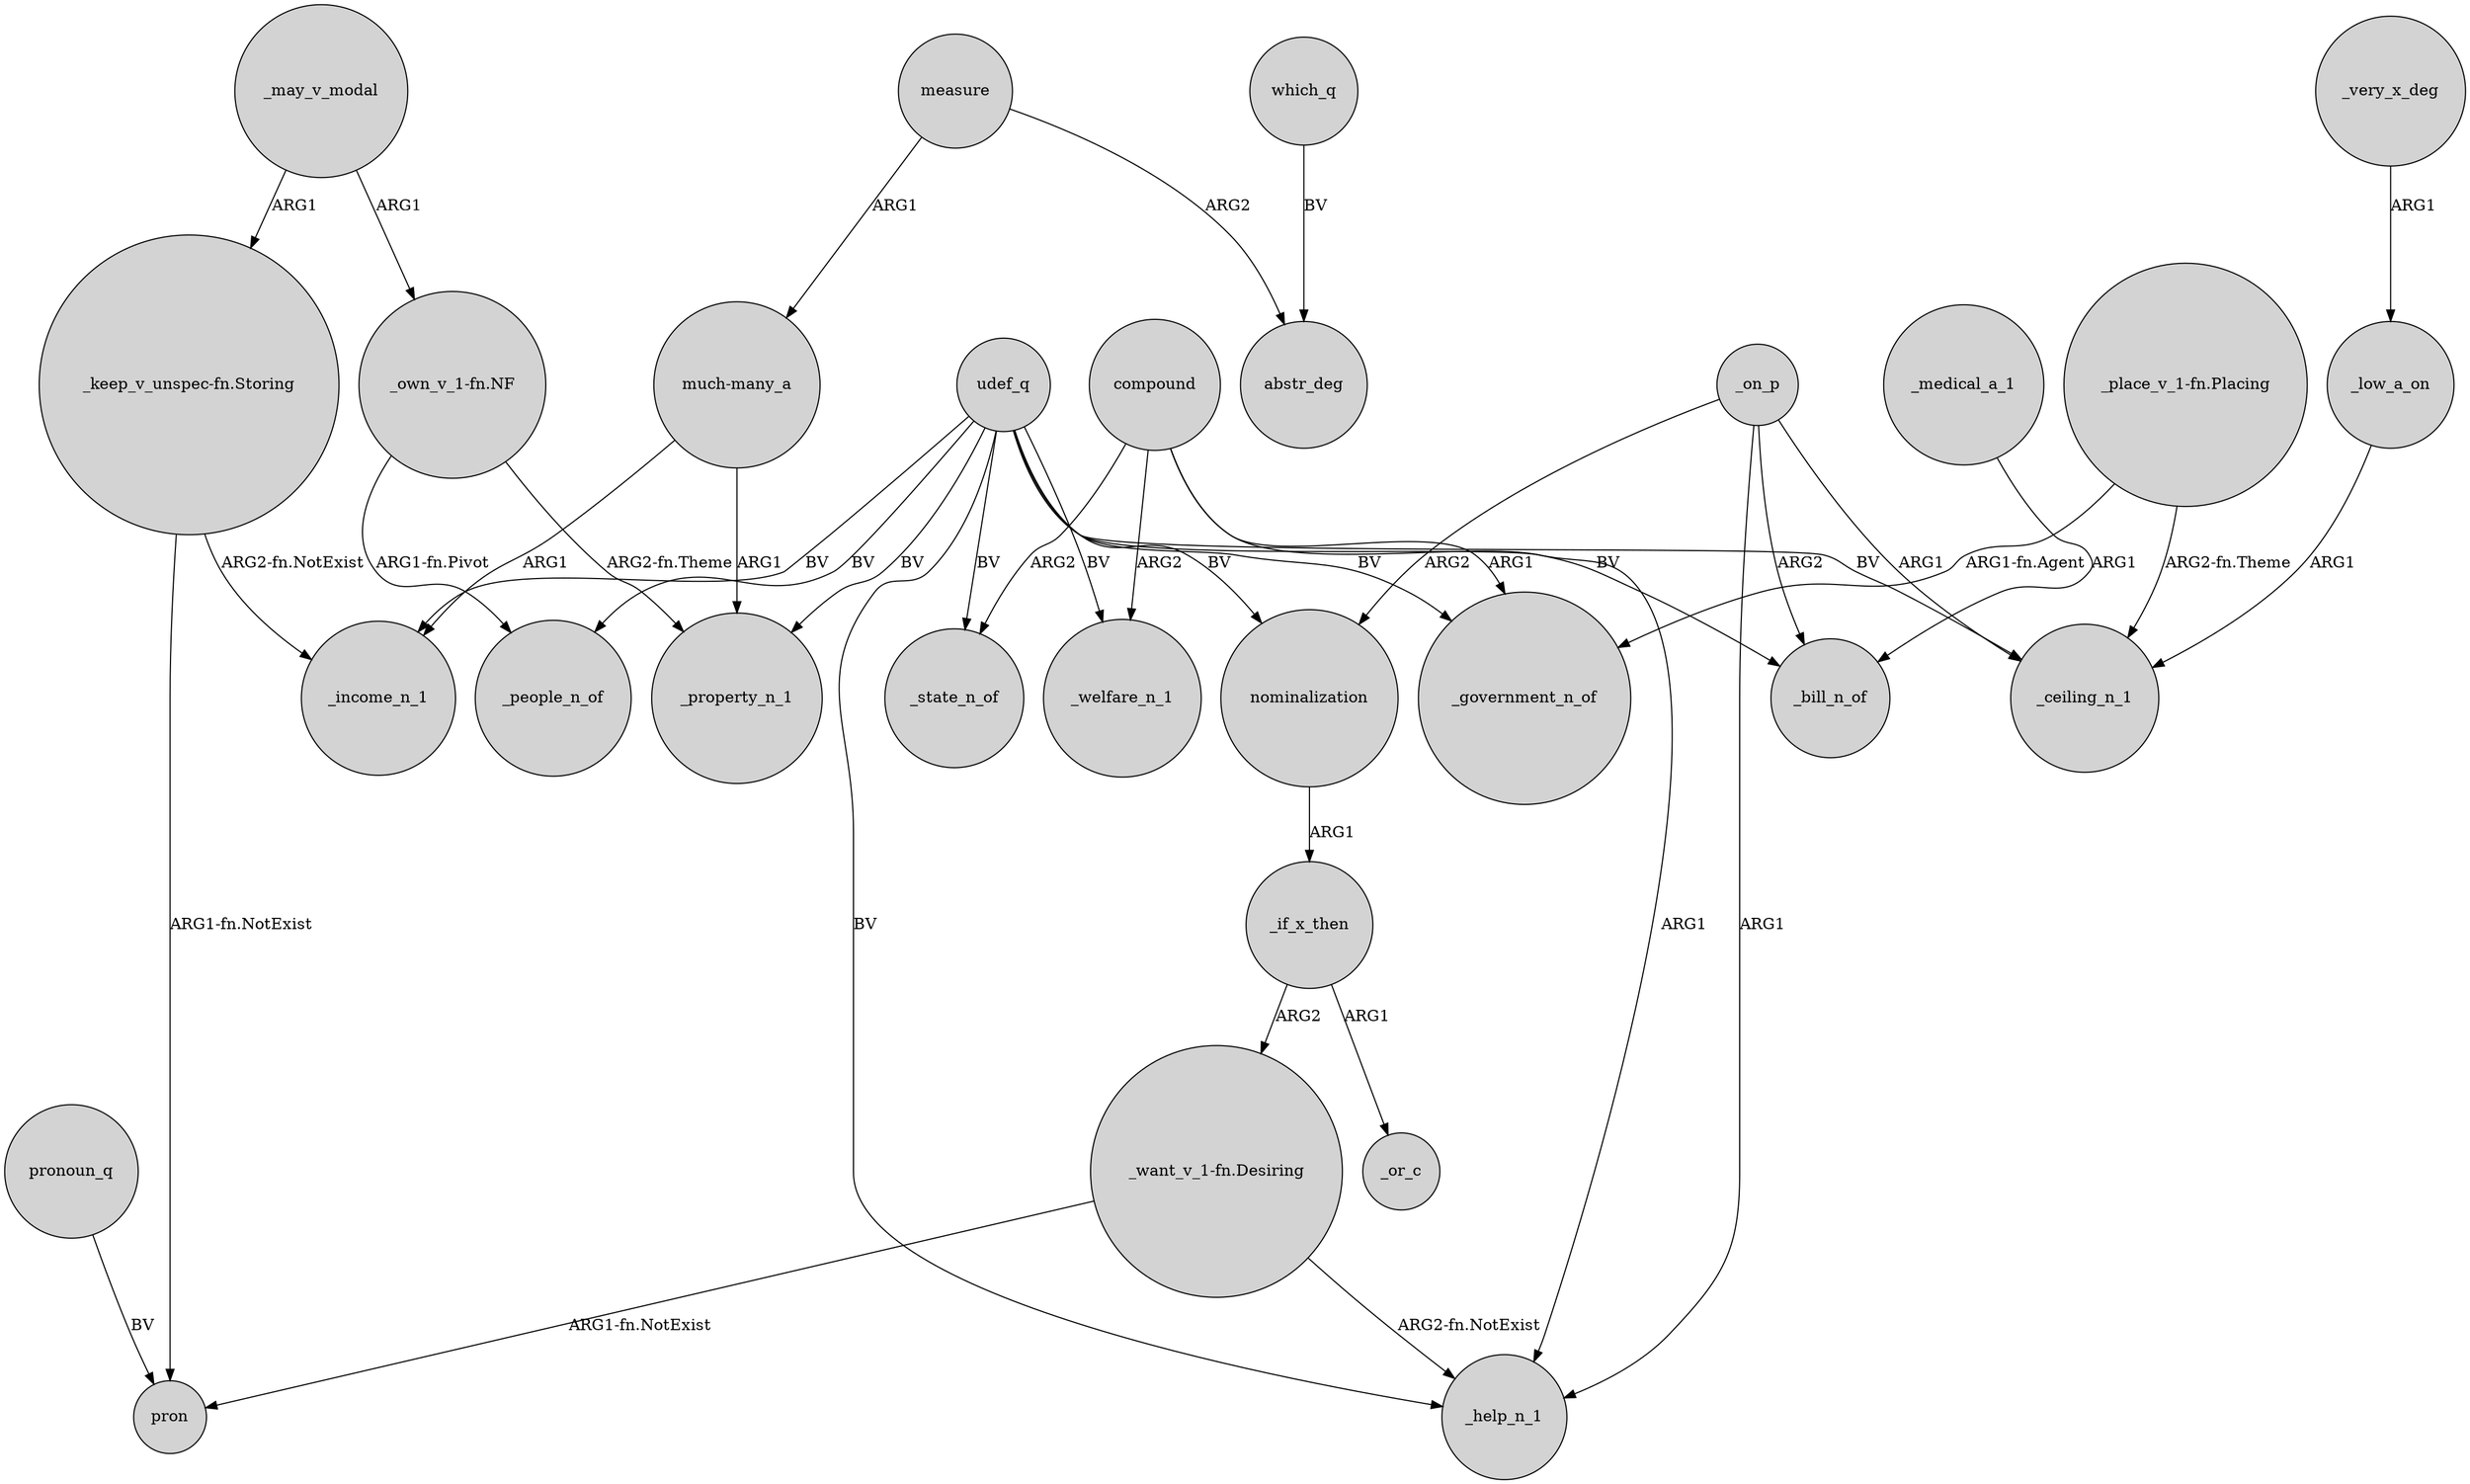 digraph {
	node [shape=circle style=filled]
	_if_x_then -> "_want_v_1-fn.Desiring" [label=ARG2]
	measure -> abstr_deg [label=ARG2]
	"_own_v_1-fn.NF" -> _people_n_of [label="ARG1-fn.Pivot"]
	"_place_v_1-fn.Placing" -> _ceiling_n_1 [label="ARG2-fn.Theme"]
	compound -> _government_n_of [label=ARG1]
	udef_q -> _government_n_of [label=BV]
	"_want_v_1-fn.Desiring" -> pron [label="ARG1-fn.NotExist"]
	udef_q -> _ceiling_n_1 [label=BV]
	nominalization -> _if_x_then [label=ARG1]
	_on_p -> nominalization [label=ARG2]
	udef_q -> _state_n_of [label=BV]
	"_keep_v_unspec-fn.Storing" -> pron [label="ARG1-fn.NotExist"]
	compound -> _help_n_1 [label=ARG1]
	compound -> _state_n_of [label=ARG2]
	udef_q -> _bill_n_of [label=BV]
	compound -> _welfare_n_1 [label=ARG2]
	_may_v_modal -> "_own_v_1-fn.NF" [label=ARG1]
	_medical_a_1 -> _bill_n_of [label=ARG1]
	udef_q -> _welfare_n_1 [label=BV]
	"_want_v_1-fn.Desiring" -> _help_n_1 [label="ARG2-fn.NotExist"]
	"_place_v_1-fn.Placing" -> _government_n_of [label="ARG1-fn.Agent"]
	"much-many_a" -> _property_n_1 [label=ARG1]
	udef_q -> _people_n_of [label=BV]
	pronoun_q -> pron [label=BV]
	_on_p -> _help_n_1 [label=ARG1]
	"_keep_v_unspec-fn.Storing" -> _income_n_1 [label="ARG2-fn.NotExist"]
	udef_q -> _property_n_1 [label=BV]
	which_q -> abstr_deg [label=BV]
	udef_q -> nominalization [label=BV]
	udef_q -> _help_n_1 [label=BV]
	_on_p -> _bill_n_of [label=ARG2]
	"_own_v_1-fn.NF" -> _property_n_1 [label="ARG2-fn.Theme"]
	"much-many_a" -> _income_n_1 [label=ARG1]
	_if_x_then -> _or_c [label=ARG1]
	_low_a_on -> _ceiling_n_1 [label=ARG1]
	measure -> "much-many_a" [label=ARG1]
	_may_v_modal -> "_keep_v_unspec-fn.Storing" [label=ARG1]
	_very_x_deg -> _low_a_on [label=ARG1]
	_on_p -> _ceiling_n_1 [label=ARG1]
	udef_q -> _income_n_1 [label=BV]
}
